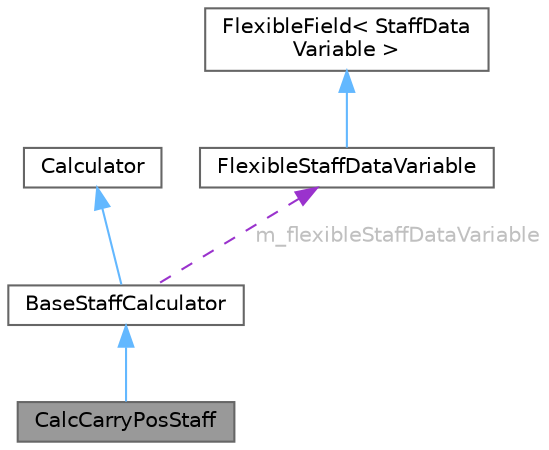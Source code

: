 digraph "CalcCarryPosStaff"
{
 // LATEX_PDF_SIZE
  bgcolor="transparent";
  edge [fontname=Helvetica,fontsize=10,labelfontname=Helvetica,labelfontsize=10];
  node [fontname=Helvetica,fontsize=10,shape=box,height=0.2,width=0.4];
  Node1 [id="Node000001",label="CalcCarryPosStaff",height=0.2,width=0.4,color="gray40", fillcolor="grey60", style="filled", fontcolor="black",tooltip=" "];
  Node2 -> Node1 [id="edge5_Node000001_Node000002",dir="back",color="steelblue1",style="solid",tooltip=" "];
  Node2 [id="Node000002",label="BaseStaffCalculator",height=0.2,width=0.4,color="gray40", fillcolor="white", style="filled",URL="$class_base_staff_calculator.html",tooltip=" "];
  Node3 -> Node2 [id="edge6_Node000002_Node000003",dir="back",color="steelblue1",style="solid",tooltip=" "];
  Node3 [id="Node000003",label="Calculator",height=0.2,width=0.4,color="gray40", fillcolor="white", style="filled",tooltip=" "];
  Node4 -> Node2 [id="edge7_Node000002_Node000004",dir="back",color="darkorchid3",style="dashed",tooltip=" ",label=" m_flexibleStaffDataVariable",fontcolor="grey" ];
  Node4 [id="Node000004",label="FlexibleStaffDataVariable",height=0.2,width=0.4,color="gray40", fillcolor="white", style="filled",URL="$class_flexible_staff_data_variable.html",tooltip=" "];
  Node5 -> Node4 [id="edge8_Node000004_Node000005",dir="back",color="steelblue1",style="solid",tooltip=" "];
  Node5 [id="Node000005",label="FlexibleField\< StaffData\lVariable \>",height=0.2,width=0.4,color="gray40", fillcolor="white", style="filled",tooltip=" "];
}
